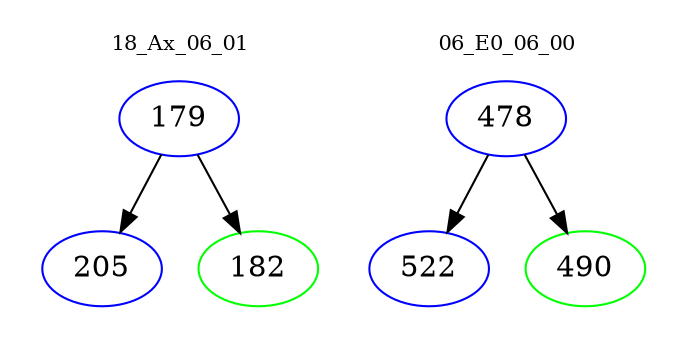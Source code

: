 digraph{
subgraph cluster_0 {
color = white
label = "18_Ax_06_01";
fontsize=10;
T0_179 [label="179", color="blue"]
T0_179 -> T0_205 [color="black"]
T0_205 [label="205", color="blue"]
T0_179 -> T0_182 [color="black"]
T0_182 [label="182", color="green"]
}
subgraph cluster_1 {
color = white
label = "06_E0_06_00";
fontsize=10;
T1_478 [label="478", color="blue"]
T1_478 -> T1_522 [color="black"]
T1_522 [label="522", color="blue"]
T1_478 -> T1_490 [color="black"]
T1_490 [label="490", color="green"]
}
}

